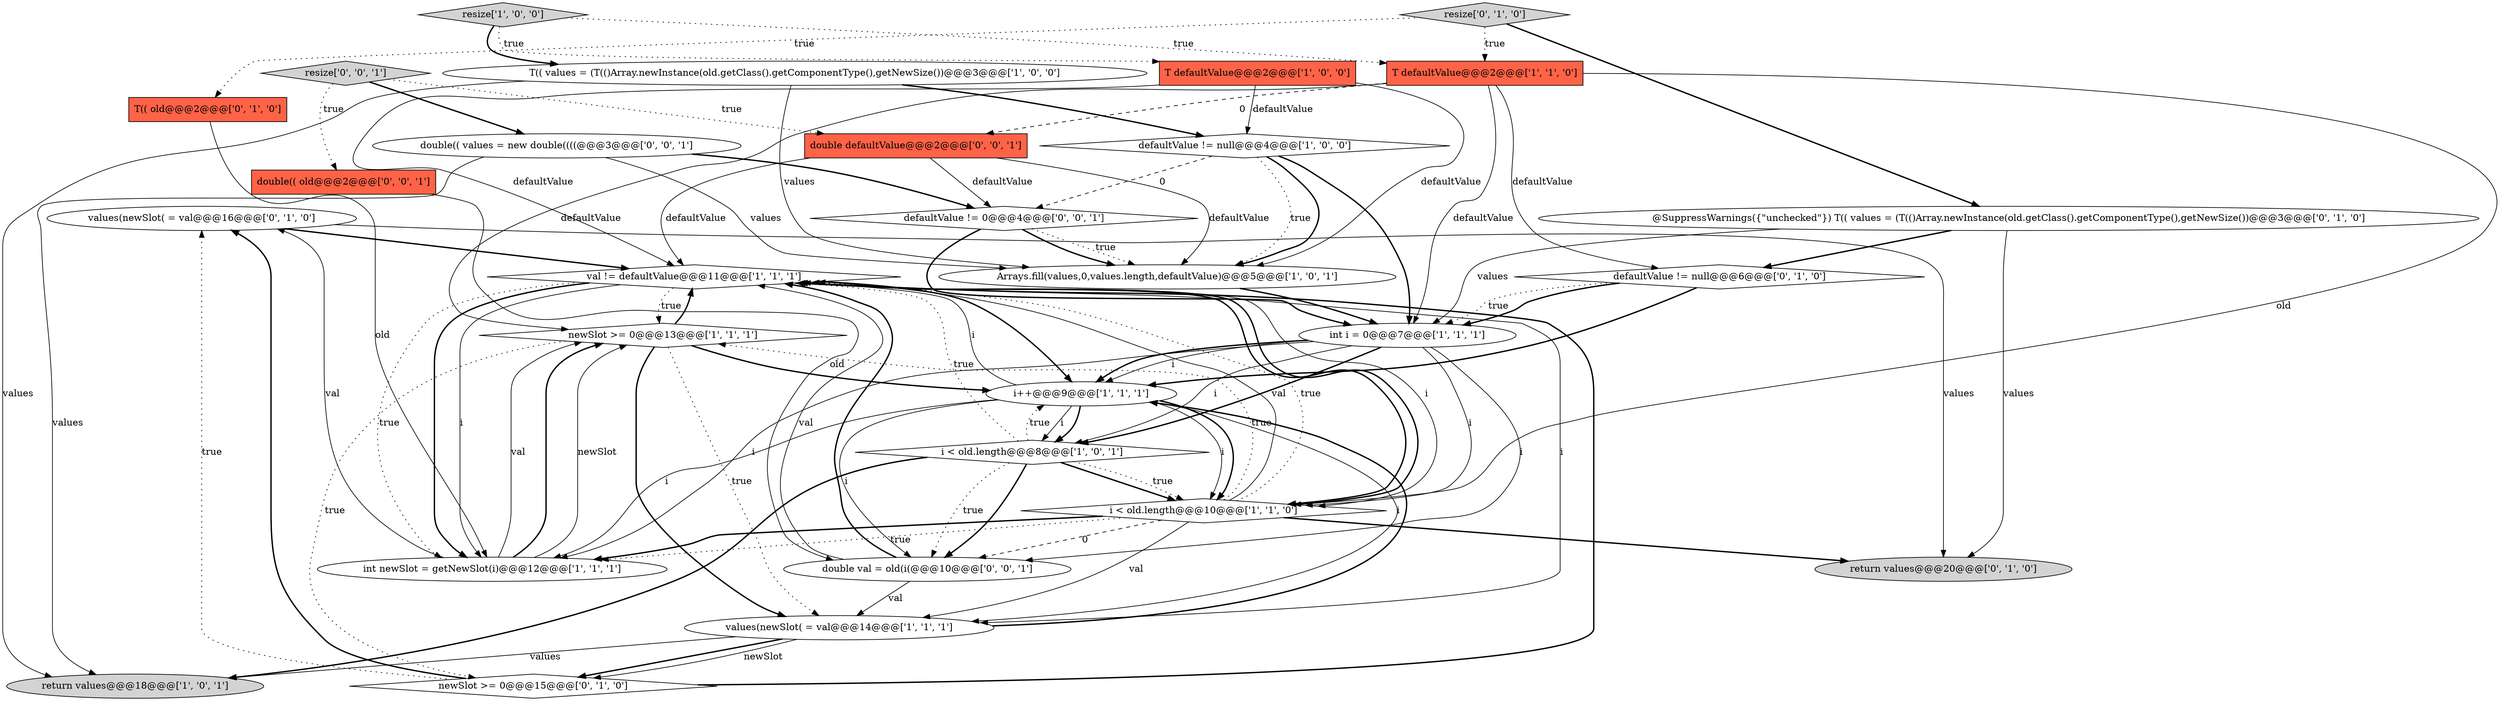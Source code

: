 digraph {
21 [style = filled, label = "return values@@@20@@@['0', '1', '0']", fillcolor = lightgray, shape = ellipse image = "AAA0AAABBB2BBB"];
1 [style = filled, label = "resize['1', '0', '0']", fillcolor = lightgray, shape = diamond image = "AAA0AAABBB1BBB"];
3 [style = filled, label = "newSlot >= 0@@@13@@@['1', '1', '1']", fillcolor = white, shape = diamond image = "AAA0AAABBB1BBB"];
10 [style = filled, label = "T defaultValue@@@2@@@['1', '1', '0']", fillcolor = tomato, shape = box image = "AAA0AAABBB1BBB"];
6 [style = filled, label = "val != defaultValue@@@11@@@['1', '1', '1']", fillcolor = white, shape = diamond image = "AAA0AAABBB1BBB"];
24 [style = filled, label = "double(( values = new double((((@@@3@@@['0', '0', '1']", fillcolor = white, shape = ellipse image = "AAA0AAABBB3BBB"];
11 [style = filled, label = "Arrays.fill(values,0,values.length,defaultValue)@@@5@@@['1', '0', '1']", fillcolor = white, shape = ellipse image = "AAA0AAABBB1BBB"];
26 [style = filled, label = "double val = old(i(@@@10@@@['0', '0', '1']", fillcolor = white, shape = ellipse image = "AAA0AAABBB3BBB"];
9 [style = filled, label = "T(( values = (T(()Array.newInstance(old.getClass().getComponentType(),getNewSize())@@@3@@@['1', '0', '0']", fillcolor = white, shape = ellipse image = "AAA0AAABBB1BBB"];
15 [style = filled, label = "T(( old@@@2@@@['0', '1', '0']", fillcolor = tomato, shape = box image = "AAA0AAABBB2BBB"];
18 [style = filled, label = "values(newSlot( = val@@@16@@@['0', '1', '0']", fillcolor = white, shape = ellipse image = "AAA0AAABBB2BBB"];
27 [style = filled, label = "double defaultValue@@@2@@@['0', '0', '1']", fillcolor = tomato, shape = box image = "AAA0AAABBB3BBB"];
7 [style = filled, label = "i < old.length@@@8@@@['1', '0', '1']", fillcolor = white, shape = diamond image = "AAA0AAABBB1BBB"];
20 [style = filled, label = "newSlot >= 0@@@15@@@['0', '1', '0']", fillcolor = white, shape = diamond image = "AAA0AAABBB2BBB"];
23 [style = filled, label = "resize['0', '0', '1']", fillcolor = lightgray, shape = diamond image = "AAA0AAABBB3BBB"];
25 [style = filled, label = "defaultValue != 0@@@4@@@['0', '0', '1']", fillcolor = white, shape = diamond image = "AAA0AAABBB3BBB"];
5 [style = filled, label = "int i = 0@@@7@@@['1', '1', '1']", fillcolor = white, shape = ellipse image = "AAA0AAABBB1BBB"];
22 [style = filled, label = "double(( old@@@2@@@['0', '0', '1']", fillcolor = tomato, shape = box image = "AAA0AAABBB3BBB"];
12 [style = filled, label = "return values@@@18@@@['1', '0', '1']", fillcolor = lightgray, shape = ellipse image = "AAA0AAABBB1BBB"];
17 [style = filled, label = "resize['0', '1', '0']", fillcolor = lightgray, shape = diamond image = "AAA0AAABBB2BBB"];
16 [style = filled, label = "@SuppressWarnings({\"unchecked\"}) T(( values = (T(()Array.newInstance(old.getClass().getComponentType(),getNewSize())@@@3@@@['0', '1', '0']", fillcolor = white, shape = ellipse image = "AAA0AAABBB2BBB"];
2 [style = filled, label = "i < old.length@@@10@@@['1', '1', '0']", fillcolor = white, shape = diamond image = "AAA0AAABBB1BBB"];
0 [style = filled, label = "int newSlot = getNewSlot(i)@@@12@@@['1', '1', '1']", fillcolor = white, shape = ellipse image = "AAA0AAABBB1BBB"];
13 [style = filled, label = "values(newSlot( = val@@@14@@@['1', '1', '1']", fillcolor = white, shape = ellipse image = "AAA0AAABBB1BBB"];
8 [style = filled, label = "T defaultValue@@@2@@@['1', '0', '0']", fillcolor = tomato, shape = box image = "AAA0AAABBB1BBB"];
14 [style = filled, label = "i++@@@9@@@['1', '1', '1']", fillcolor = white, shape = ellipse image = "AAA0AAABBB1BBB"];
19 [style = filled, label = "defaultValue != null@@@6@@@['0', '1', '0']", fillcolor = white, shape = diamond image = "AAA0AAABBB2BBB"];
4 [style = filled, label = "defaultValue != null@@@4@@@['1', '0', '0']", fillcolor = white, shape = diamond image = "AAA0AAABBB1BBB"];
5->14 [style = bold, label=""];
5->7 [style = solid, label="i"];
25->11 [style = dotted, label="true"];
20->6 [style = bold, label=""];
8->4 [style = solid, label="defaultValue"];
22->26 [style = solid, label="old"];
20->18 [style = dotted, label="true"];
3->13 [style = bold, label=""];
15->0 [style = solid, label="old"];
6->2 [style = bold, label=""];
3->6 [style = bold, label=""];
23->22 [style = dotted, label="true"];
17->15 [style = dotted, label="true"];
5->0 [style = solid, label="i"];
10->19 [style = solid, label="defaultValue"];
14->13 [style = solid, label="i"];
13->20 [style = bold, label=""];
17->16 [style = bold, label=""];
3->13 [style = dotted, label="true"];
24->12 [style = solid, label="values"];
14->6 [style = solid, label="i"];
5->2 [style = solid, label="i"];
0->3 [style = solid, label="val"];
14->7 [style = bold, label=""];
3->14 [style = bold, label=""];
2->3 [style = dotted, label="true"];
0->18 [style = solid, label="val"];
1->9 [style = bold, label=""];
14->26 [style = solid, label="i"];
19->5 [style = bold, label=""];
24->11 [style = solid, label="values"];
2->26 [style = dashed, label="0"];
20->18 [style = bold, label=""];
3->20 [style = dotted, label="true"];
19->5 [style = dotted, label="true"];
27->6 [style = solid, label="defaultValue"];
14->7 [style = solid, label="i"];
6->0 [style = dotted, label="true"];
16->5 [style = solid, label="values"];
6->14 [style = bold, label=""];
7->12 [style = bold, label=""];
25->5 [style = bold, label=""];
26->6 [style = solid, label="val"];
7->14 [style = dotted, label="true"];
14->2 [style = solid, label="i"];
24->25 [style = bold, label=""];
19->14 [style = bold, label=""];
26->13 [style = solid, label="val"];
2->21 [style = bold, label=""];
18->6 [style = bold, label=""];
5->7 [style = bold, label=""];
7->2 [style = bold, label=""];
7->2 [style = dotted, label="true"];
27->25 [style = solid, label="defaultValue"];
9->12 [style = solid, label="values"];
9->4 [style = bold, label=""];
10->2 [style = solid, label="old"];
16->19 [style = bold, label=""];
6->0 [style = bold, label=""];
4->11 [style = dotted, label="true"];
7->26 [style = dotted, label="true"];
8->11 [style = solid, label="defaultValue"];
0->3 [style = bold, label=""];
4->25 [style = dashed, label="0"];
5->26 [style = solid, label="i"];
23->27 [style = dotted, label="true"];
6->13 [style = solid, label="i"];
10->3 [style = solid, label="defaultValue"];
17->10 [style = dotted, label="true"];
8->6 [style = solid, label="defaultValue"];
2->6 [style = bold, label=""];
14->2 [style = bold, label=""];
2->0 [style = bold, label=""];
1->10 [style = dotted, label="true"];
11->5 [style = bold, label=""];
2->6 [style = solid, label="val"];
27->11 [style = solid, label="defaultValue"];
2->13 [style = solid, label="val"];
26->6 [style = bold, label=""];
1->8 [style = dotted, label="true"];
14->0 [style = solid, label="i"];
13->20 [style = solid, label="newSlot"];
23->24 [style = bold, label=""];
0->3 [style = solid, label="newSlot"];
6->2 [style = solid, label="i"];
4->11 [style = bold, label=""];
4->5 [style = bold, label=""];
2->6 [style = dotted, label="true"];
7->26 [style = bold, label=""];
18->21 [style = solid, label="values"];
10->5 [style = solid, label="defaultValue"];
25->11 [style = bold, label=""];
10->27 [style = dashed, label="0"];
6->3 [style = dotted, label="true"];
13->12 [style = solid, label="values"];
6->0 [style = solid, label="i"];
2->0 [style = dotted, label="true"];
13->14 [style = bold, label=""];
9->11 [style = solid, label="values"];
16->21 [style = solid, label="values"];
5->14 [style = solid, label="i"];
7->6 [style = dotted, label="true"];
}
